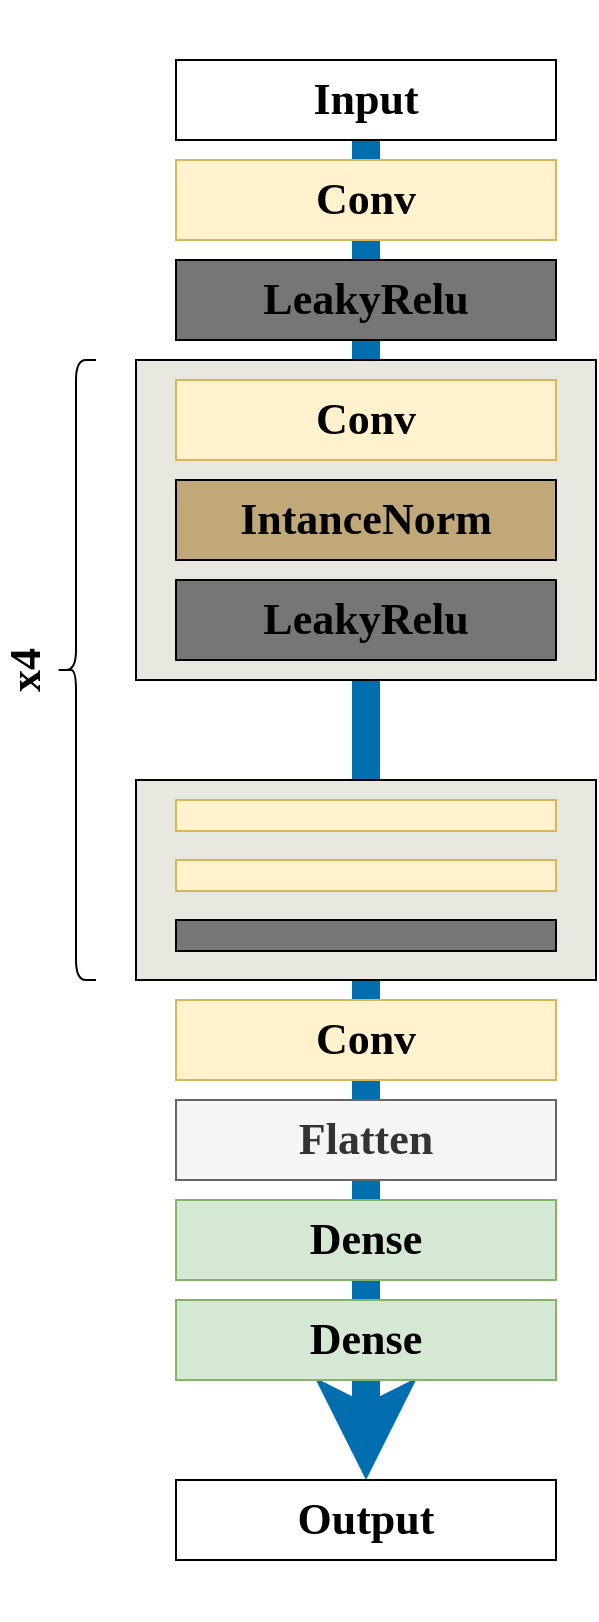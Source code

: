 <mxfile version="20.4.2" type="github">
  <diagram id="zbZYlH1tf5Qj_QSA8il5" name="第 1 页">
    <mxGraphModel dx="1720" dy="1013" grid="1" gridSize="10" guides="1" tooltips="1" connect="1" arrows="1" fold="1" page="1" pageScale="1" pageWidth="827" pageHeight="1169" math="0" shadow="0">
      <root>
        <mxCell id="0" />
        <mxCell id="1" parent="0" />
        <mxCell id="HpHhYa8Dk-qDjV2WvefI-2" value="" style="endArrow=classic;html=1;rounded=0;fontFamily=Times New Roman;fontSize=22;exitX=0.5;exitY=1;exitDx=0;exitDy=0;entryX=0.5;entryY=0;entryDx=0;entryDy=0;strokeWidth=14;fillColor=#1ba1e2;strokeColor=#006EAF;" parent="1" source="HpHhYa8Dk-qDjV2WvefI-4" target="HpHhYa8Dk-qDjV2WvefI-39" edge="1">
          <mxGeometry width="50" height="50" relative="1" as="geometry">
            <mxPoint x="300" y="120" as="sourcePoint" />
            <mxPoint x="350" y="70" as="targetPoint" />
          </mxGeometry>
        </mxCell>
        <mxCell id="HpHhYa8Dk-qDjV2WvefI-3" value="" style="rounded=0;whiteSpace=wrap;html=1;fontFamily=Times New Roman;fontSize=22;fillColor=#e8e8e0;" parent="1" vertex="1">
          <mxGeometry x="130" y="240" width="230" height="160" as="geometry" />
        </mxCell>
        <mxCell id="HpHhYa8Dk-qDjV2WvefI-4" value="&lt;h5 style=&quot;font-size: 22px;&quot;&gt;&lt;font style=&quot;font-size: 22px;&quot;&gt;Input&lt;/font&gt;&lt;/h5&gt;" style="rounded=0;whiteSpace=wrap;html=1;fontFamily=Times New Roman;fontSize=22;" parent="1" vertex="1">
          <mxGeometry x="150" y="90" width="190" height="40" as="geometry" />
        </mxCell>
        <mxCell id="HpHhYa8Dk-qDjV2WvefI-5" value="&lt;h5 style=&quot;font-size: 22px;&quot;&gt;&lt;font style=&quot;font-size: 22px;&quot;&gt;&lt;span style=&quot;font-size: 22px;&quot;&gt;Conv&lt;/span&gt;&lt;/font&gt;&lt;/h5&gt;" style="rounded=0;whiteSpace=wrap;html=1;fillColor=#fff2cc;strokeColor=#d6b656;fontSize=22;fontFamily=Times New Roman;" parent="1" vertex="1">
          <mxGeometry x="150" y="140" width="190" height="40" as="geometry" />
        </mxCell>
        <mxCell id="HpHhYa8Dk-qDjV2WvefI-7" value="&lt;font style=&quot;font-size: 22px;&quot;&gt;&lt;b style=&quot;font-size: 22px;&quot;&gt;LeakyRelu&lt;/b&gt;&lt;/font&gt;" style="rounded=0;whiteSpace=wrap;html=1;fillColor=#767676;fontFamily=Times New Roman;fontSize=22;" parent="1" vertex="1">
          <mxGeometry x="150" y="190" width="190" height="40" as="geometry" />
        </mxCell>
        <mxCell id="HpHhYa8Dk-qDjV2WvefI-8" value="&lt;h5 style=&quot;font-size: 22px;&quot;&gt;&lt;font style=&quot;font-size: 22px;&quot;&gt;&lt;span style=&quot;font-size: 22px;&quot;&gt;Conv&lt;/span&gt;&lt;/font&gt;&lt;/h5&gt;" style="rounded=0;whiteSpace=wrap;html=1;fillColor=#fff2cc;strokeColor=#d6b656;fontFamily=Times New Roman;fontSize=22;" parent="1" vertex="1">
          <mxGeometry x="150" y="250" width="190" height="40" as="geometry" />
        </mxCell>
        <mxCell id="HpHhYa8Dk-qDjV2WvefI-9" value="&lt;h5 style=&quot;font-size: 22px;&quot;&gt;&lt;font style=&quot;font-size: 22px;&quot;&gt;IntanceNorm&lt;/font&gt;&lt;/h5&gt;" style="rounded=0;whiteSpace=wrap;html=1;fillColor=#C0A878;fontFamily=Times New Roman;fontSize=22;" parent="1" vertex="1">
          <mxGeometry x="150" y="300" width="190" height="40" as="geometry" />
        </mxCell>
        <mxCell id="HpHhYa8Dk-qDjV2WvefI-10" value="&lt;b style=&quot;font-size: 22px;&quot;&gt;LeakyRelu&lt;/b&gt;" style="rounded=0;whiteSpace=wrap;html=1;fillColor=#767676;fontFamily=Times New Roman;fontSize=22;" parent="1" vertex="1">
          <mxGeometry x="150" y="350" width="190" height="40" as="geometry" />
        </mxCell>
        <mxCell id="HpHhYa8Dk-qDjV2WvefI-11" value="" style="rounded=0;whiteSpace=wrap;html=1;fontFamily=Times New Roman;fontSize=22;fillColor=#E8E8E0;" parent="1" vertex="1">
          <mxGeometry x="130" y="450" width="230" height="100" as="geometry" />
        </mxCell>
        <mxCell id="HpHhYa8Dk-qDjV2WvefI-12" value="" style="rounded=0;whiteSpace=wrap;html=1;fillColor=#fff2cc;strokeColor=#d6b656;fontFamily=Times New Roman;fontSize=22;" parent="1" vertex="1">
          <mxGeometry x="150" y="490" width="190" height="15.5" as="geometry" />
        </mxCell>
        <mxCell id="HpHhYa8Dk-qDjV2WvefI-13" value="" style="rounded=0;whiteSpace=wrap;html=1;fillColor=#fff2cc;strokeColor=#d6b656;fontFamily=Times New Roman;fontSize=22;" parent="1" vertex="1">
          <mxGeometry x="150" y="460" width="190" height="15.5" as="geometry" />
        </mxCell>
        <mxCell id="HpHhYa8Dk-qDjV2WvefI-14" value="" style="rounded=0;whiteSpace=wrap;html=1;fillColor=#767676;fontFamily=Times New Roman;fontSize=22;" parent="1" vertex="1">
          <mxGeometry x="150" y="520" width="190" height="15.5" as="geometry" />
        </mxCell>
        <mxCell id="HpHhYa8Dk-qDjV2WvefI-37" value="&lt;h5 style=&quot;font-size: 22px;&quot;&gt;&lt;font style=&quot;font-size: 22px;&quot;&gt;&lt;span style=&quot;font-size: 22px;&quot;&gt;Conv&lt;/span&gt;&lt;/font&gt;&lt;/h5&gt;" style="rounded=0;whiteSpace=wrap;html=1;fillColor=#fff2cc;strokeColor=#d6b656;fontFamily=Times New Roman;fontSize=22;" parent="1" vertex="1">
          <mxGeometry x="150" y="560" width="190" height="40" as="geometry" />
        </mxCell>
        <mxCell id="HpHhYa8Dk-qDjV2WvefI-38" value="&lt;h5 style=&quot;font-size: 22px;&quot;&gt;&lt;font style=&quot;font-size: 22px;&quot;&gt;&lt;span style=&quot;font-size: 22px;&quot;&gt;Dense&lt;/span&gt;&lt;/font&gt;&lt;/h5&gt;" style="rounded=0;whiteSpace=wrap;html=1;fillColor=#d5e8d4;strokeColor=#82b366;fontFamily=Times New Roman;fontSize=22;" parent="1" vertex="1">
          <mxGeometry x="150" y="710" width="190" height="40" as="geometry" />
        </mxCell>
        <mxCell id="HpHhYa8Dk-qDjV2WvefI-39" value="&lt;h5 style=&quot;font-size: 22px;&quot;&gt;&lt;font style=&quot;font-size: 22px;&quot;&gt;Output&lt;/font&gt;&lt;/h5&gt;" style="rounded=0;whiteSpace=wrap;html=1;fontFamily=Times New Roman;fontSize=22;" parent="1" vertex="1">
          <mxGeometry x="150" y="800" width="190" height="40" as="geometry" />
        </mxCell>
        <mxCell id="HpHhYa8Dk-qDjV2WvefI-57" value="&lt;h5 style=&quot;font-size: 22px;&quot;&gt;&lt;font style=&quot;font-size: 22px;&quot;&gt;&lt;span style=&quot;font-size: 22px;&quot;&gt;Flatten&lt;/span&gt;&lt;/font&gt;&lt;/h5&gt;" style="rounded=0;whiteSpace=wrap;html=1;fillColor=#f5f5f5;strokeColor=#666666;fontColor=#333333;fontFamily=Times New Roman;fontSize=22;" parent="1" vertex="1">
          <mxGeometry x="150" y="610" width="190" height="40" as="geometry" />
        </mxCell>
        <mxCell id="HpHhYa8Dk-qDjV2WvefI-58" value="&lt;h5 style=&quot;font-size: 22px;&quot;&gt;&lt;font style=&quot;font-size: 22px;&quot;&gt;&lt;span style=&quot;font-size: 22px;&quot;&gt;Dense&lt;/span&gt;&lt;/font&gt;&lt;/h5&gt;" style="rounded=0;whiteSpace=wrap;html=1;fillColor=#d5e8d4;strokeColor=#82b366;fontFamily=Times New Roman;fontSize=22;" parent="1" vertex="1">
          <mxGeometry x="150" y="660" width="190" height="40" as="geometry" />
        </mxCell>
        <mxCell id="HpHhYa8Dk-qDjV2WvefI-59" value="" style="shape=curlyBracket;whiteSpace=wrap;html=1;rounded=1;fillColor=#404840;fontFamily=Times New Roman;fontSize=22;" parent="1" vertex="1">
          <mxGeometry x="90" y="240" width="20" height="310" as="geometry" />
        </mxCell>
        <mxCell id="HpHhYa8Dk-qDjV2WvefI-60" value="x4" style="text;html=1;strokeColor=none;fillColor=none;align=center;verticalAlign=middle;whiteSpace=wrap;rounded=0;horizontal=0;fontFamily=Times New Roman;fontSize=22;fontStyle=1" parent="1" vertex="1">
          <mxGeometry x="70" y="385" width="10" height="20" as="geometry" />
        </mxCell>
      </root>
    </mxGraphModel>
  </diagram>
</mxfile>
